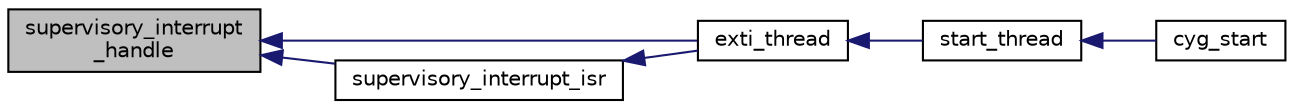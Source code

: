 digraph "supervisory_interrupt_handle"
{
  edge [fontname="Helvetica",fontsize="10",labelfontname="Helvetica",labelfontsize="10"];
  node [fontname="Helvetica",fontsize="10",shape=record];
  rankdir="LR";
  Node1 [label="supervisory_interrupt\l_handle",height=0.2,width=0.4,color="black", fillcolor="grey75", style="filled" fontcolor="black"];
  Node1 -> Node2 [dir="back",color="midnightblue",fontsize="10",style="solid",fontname="Helvetica"];
  Node2 [label="exti_thread",height=0.2,width=0.4,color="black", fillcolor="white", style="filled",URL="$main_8h.html#ab258d7e522013e1c90ecd1f5533c652b"];
  Node2 -> Node3 [dir="back",color="midnightblue",fontsize="10",style="solid",fontname="Helvetica"];
  Node3 [label="start_thread",height=0.2,width=0.4,color="black", fillcolor="white", style="filled",URL="$main_8h.html#aca8521e252bce29709dc6950c0ed9f5a"];
  Node3 -> Node4 [dir="back",color="midnightblue",fontsize="10",style="solid",fontname="Helvetica"];
  Node4 [label="cyg_start",height=0.2,width=0.4,color="black", fillcolor="white", style="filled",URL="$main_8h.html#a609ae72f6fd7f833796fd46c7e6cbcd1"];
  Node1 -> Node5 [dir="back",color="midnightblue",fontsize="10",style="solid",fontname="Helvetica"];
  Node5 [label="supervisory_interrupt_isr",height=0.2,width=0.4,color="black", fillcolor="white", style="filled",URL="$intr_8h.html#a3c04a717c9a14bbc7bee8116752c3cb4"];
  Node5 -> Node2 [dir="back",color="midnightblue",fontsize="10",style="solid",fontname="Helvetica"];
}
